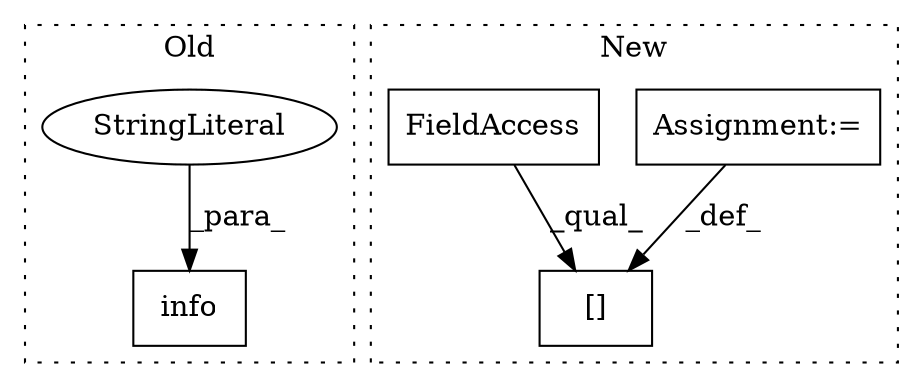 digraph G {
subgraph cluster0 {
1 [label="info" a="32" s="9905,9937" l="5,1" shape="box"];
3 [label="StringLiteral" a="45" s="9910" l="27" shape="ellipse"];
label = "Old";
style="dotted";
}
subgraph cluster1 {
2 [label="[]" a="2" s="11567,11591" l="23,1" shape="box"];
4 [label="Assignment:=" a="7" s="11592" l="1" shape="box"];
5 [label="FieldAccess" a="22" s="11567" l="22" shape="box"];
label = "New";
style="dotted";
}
3 -> 1 [label="_para_"];
4 -> 2 [label="_def_"];
5 -> 2 [label="_qual_"];
}